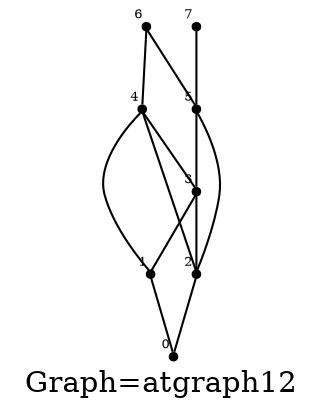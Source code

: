 /* Created by igraph 0.8.0-pre+0200568 */
graph {
  graph [
    label="Graph=atgraph12"
    labelloc=bottom
  ];
  0 [
    pos="0.000000,0.000000!"
    shape=point
    fontsize=6
    xlabel=0
  ];
  1 [
    pos="-0.100000,1.000000!"
    shape=point
    fontsize=6
    xlabel=1
  ];
  2 [
    pos="1.000000,0.000000!"
    shape=point
    fontsize=6
    xlabel=2
  ];
  3 [
    pos="0.900000,1.000000!"
    shape=point
    fontsize=6
    xlabel=3
  ];
  4 [
    pos="2.000000,0.000000!"
    shape=point
    fontsize=6
    xlabel=4
  ];
  5 [
    pos="1.900000,1.000000!"
    shape=point
    fontsize=6
    xlabel=5
  ];
  6 [
    pos="3.000000,0.000000!"
    shape=point
    fontsize=6
    xlabel=6
  ];
  7 [
    pos="2.900000,1.000000!"
    shape=point
    fontsize=6
    xlabel=7
  ];

  1 -- 0;
  2 -- 0;
  3 -- 1;
  4 -- 1;
  3 -- 2;
  4 -- 2;
  5 -- 2;
  5 -- 3;
  4 -- 3;
  6 -- 4;
  6 -- 5;
  7 -- 5;
}
